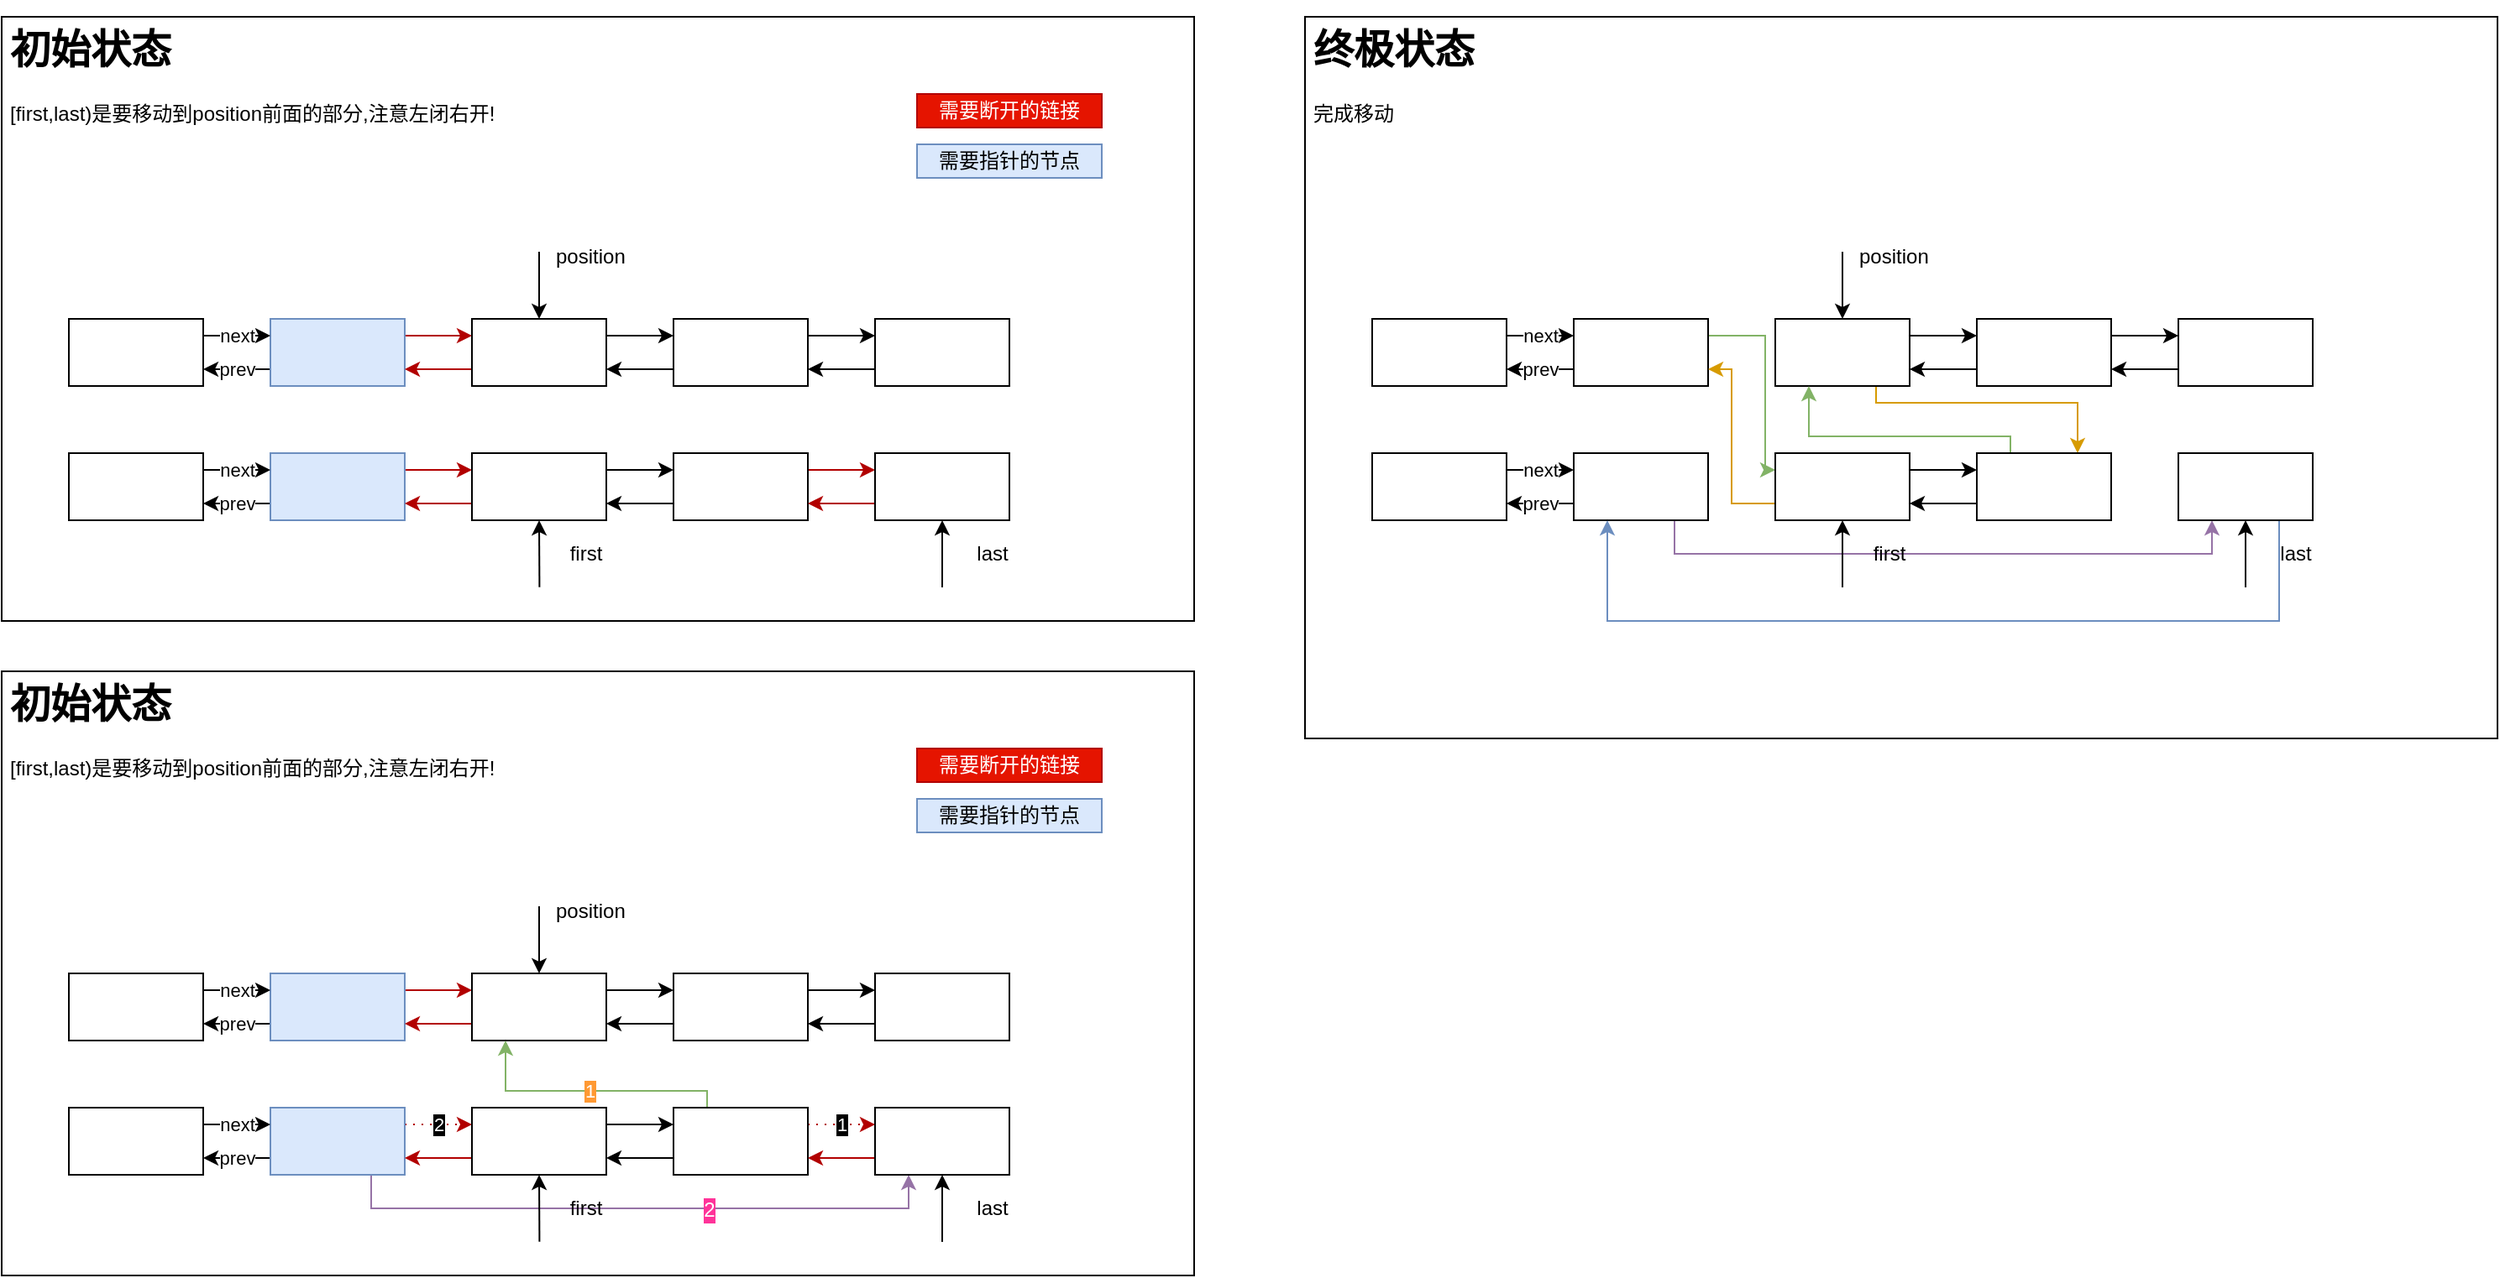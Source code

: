 <mxfile version="11.2.1" type="device" pages="1"><diagram id="ZAPY8wez3pbSLzItiDN7" name="第 1 页"><mxGraphModel dx="1422" dy="1926" grid="1" gridSize="10" guides="1" tooltips="1" connect="1" arrows="1" fold="1" page="1" pageScale="1" pageWidth="827" pageHeight="1169" math="0" shadow="0"><root><mxCell id="0"/><mxCell id="1" parent="0"/><mxCell id="bEN0YptP2s3FpP0wDkGS-59" value="" style="rounded=0;whiteSpace=wrap;html=1;" vertex="1" parent="1"><mxGeometry x="40" y="-180" width="710" height="360" as="geometry"/></mxCell><mxCell id="bEN0YptP2s3FpP0wDkGS-15" style="edgeStyle=orthogonalEdgeStyle;rounded=0;orthogonalLoop=1;jettySize=auto;html=1;exitX=1;exitY=0.25;exitDx=0;exitDy=0;entryX=0;entryY=0.25;entryDx=0;entryDy=0;fillColor=#e51400;strokeColor=#B20000;" edge="1" parent="1" source="bEN0YptP2s3FpP0wDkGS-1" target="bEN0YptP2s3FpP0wDkGS-3"><mxGeometry relative="1" as="geometry"/></mxCell><mxCell id="bEN0YptP2s3FpP0wDkGS-21" value="prev" style="edgeStyle=orthogonalEdgeStyle;rounded=0;orthogonalLoop=1;jettySize=auto;html=1;exitX=0;exitY=0.75;exitDx=0;exitDy=0;entryX=1;entryY=0.75;entryDx=0;entryDy=0;" edge="1" parent="1" source="bEN0YptP2s3FpP0wDkGS-1" target="bEN0YptP2s3FpP0wDkGS-6"><mxGeometry relative="1" as="geometry"/></mxCell><mxCell id="bEN0YptP2s3FpP0wDkGS-1" value="" style="rounded=0;whiteSpace=wrap;html=1;fillColor=#dae8fc;strokeColor=#6c8ebf;" vertex="1" parent="1"><mxGeometry x="200" width="80" height="40" as="geometry"/></mxCell><mxCell id="bEN0YptP2s3FpP0wDkGS-16" style="edgeStyle=orthogonalEdgeStyle;rounded=0;orthogonalLoop=1;jettySize=auto;html=1;exitX=1;exitY=0.25;exitDx=0;exitDy=0;entryX=0;entryY=0.25;entryDx=0;entryDy=0;" edge="1" parent="1" source="bEN0YptP2s3FpP0wDkGS-3" target="bEN0YptP2s3FpP0wDkGS-4"><mxGeometry relative="1" as="geometry"/></mxCell><mxCell id="bEN0YptP2s3FpP0wDkGS-22" style="edgeStyle=orthogonalEdgeStyle;rounded=0;orthogonalLoop=1;jettySize=auto;html=1;exitX=0;exitY=0.75;exitDx=0;exitDy=0;entryX=1;entryY=0.75;entryDx=0;entryDy=0;fillColor=#e51400;strokeColor=#B20000;" edge="1" parent="1" source="bEN0YptP2s3FpP0wDkGS-3" target="bEN0YptP2s3FpP0wDkGS-1"><mxGeometry relative="1" as="geometry"/></mxCell><mxCell id="bEN0YptP2s3FpP0wDkGS-3" value="" style="rounded=0;whiteSpace=wrap;html=1;" vertex="1" parent="1"><mxGeometry x="320" width="80" height="40" as="geometry"/></mxCell><mxCell id="bEN0YptP2s3FpP0wDkGS-17" style="edgeStyle=orthogonalEdgeStyle;rounded=0;orthogonalLoop=1;jettySize=auto;html=1;exitX=1;exitY=0.25;exitDx=0;exitDy=0;entryX=0;entryY=0.25;entryDx=0;entryDy=0;" edge="1" parent="1" source="bEN0YptP2s3FpP0wDkGS-4" target="bEN0YptP2s3FpP0wDkGS-5"><mxGeometry relative="1" as="geometry"/></mxCell><mxCell id="bEN0YptP2s3FpP0wDkGS-23" style="edgeStyle=orthogonalEdgeStyle;rounded=0;orthogonalLoop=1;jettySize=auto;html=1;exitX=0;exitY=0.75;exitDx=0;exitDy=0;entryX=1;entryY=0.75;entryDx=0;entryDy=0;" edge="1" parent="1" source="bEN0YptP2s3FpP0wDkGS-4" target="bEN0YptP2s3FpP0wDkGS-3"><mxGeometry relative="1" as="geometry"/></mxCell><mxCell id="bEN0YptP2s3FpP0wDkGS-4" value="" style="rounded=0;whiteSpace=wrap;html=1;" vertex="1" parent="1"><mxGeometry x="440" width="80" height="40" as="geometry"/></mxCell><mxCell id="bEN0YptP2s3FpP0wDkGS-24" style="edgeStyle=orthogonalEdgeStyle;rounded=0;orthogonalLoop=1;jettySize=auto;html=1;exitX=0;exitY=0.75;exitDx=0;exitDy=0;entryX=1;entryY=0.75;entryDx=0;entryDy=0;" edge="1" parent="1" source="bEN0YptP2s3FpP0wDkGS-5" target="bEN0YptP2s3FpP0wDkGS-4"><mxGeometry relative="1" as="geometry"/></mxCell><mxCell id="bEN0YptP2s3FpP0wDkGS-5" value="" style="rounded=0;whiteSpace=wrap;html=1;" vertex="1" parent="1"><mxGeometry x="560" width="80" height="40" as="geometry"/></mxCell><mxCell id="bEN0YptP2s3FpP0wDkGS-20" value="next" style="edgeStyle=orthogonalEdgeStyle;rounded=0;orthogonalLoop=1;jettySize=auto;html=1;exitX=1;exitY=0.25;exitDx=0;exitDy=0;entryX=0;entryY=0.25;entryDx=0;entryDy=0;" edge="1" parent="1" source="bEN0YptP2s3FpP0wDkGS-6" target="bEN0YptP2s3FpP0wDkGS-1"><mxGeometry relative="1" as="geometry"/></mxCell><mxCell id="bEN0YptP2s3FpP0wDkGS-6" value="" style="rounded=0;whiteSpace=wrap;html=1;" vertex="1" parent="1"><mxGeometry x="80" width="80" height="40" as="geometry"/></mxCell><mxCell id="bEN0YptP2s3FpP0wDkGS-43" style="edgeStyle=orthogonalEdgeStyle;rounded=0;orthogonalLoop=1;jettySize=auto;html=1;exitX=1;exitY=0.25;exitDx=0;exitDy=0;entryX=0;entryY=0.25;entryDx=0;entryDy=0;fillColor=#e51400;strokeColor=#B20000;" edge="1" parent="1" source="bEN0YptP2s3FpP0wDkGS-45" target="bEN0YptP2s3FpP0wDkGS-48"><mxGeometry relative="1" as="geometry"/></mxCell><mxCell id="bEN0YptP2s3FpP0wDkGS-44" value="prev" style="edgeStyle=orthogonalEdgeStyle;rounded=0;orthogonalLoop=1;jettySize=auto;html=1;exitX=0;exitY=0.75;exitDx=0;exitDy=0;entryX=1;entryY=0.75;entryDx=0;entryDy=0;" edge="1" parent="1" source="bEN0YptP2s3FpP0wDkGS-45" target="bEN0YptP2s3FpP0wDkGS-55"><mxGeometry relative="1" as="geometry"/></mxCell><mxCell id="bEN0YptP2s3FpP0wDkGS-45" value="" style="rounded=0;whiteSpace=wrap;html=1;fillColor=#dae8fc;strokeColor=#6c8ebf;" vertex="1" parent="1"><mxGeometry x="200" y="80" width="80" height="40" as="geometry"/></mxCell><mxCell id="bEN0YptP2s3FpP0wDkGS-46" style="edgeStyle=orthogonalEdgeStyle;rounded=0;orthogonalLoop=1;jettySize=auto;html=1;exitX=1;exitY=0.25;exitDx=0;exitDy=0;entryX=0;entryY=0.25;entryDx=0;entryDy=0;" edge="1" parent="1" source="bEN0YptP2s3FpP0wDkGS-48" target="bEN0YptP2s3FpP0wDkGS-51"><mxGeometry relative="1" as="geometry"/></mxCell><mxCell id="bEN0YptP2s3FpP0wDkGS-47" style="edgeStyle=orthogonalEdgeStyle;rounded=0;orthogonalLoop=1;jettySize=auto;html=1;exitX=0;exitY=0.75;exitDx=0;exitDy=0;entryX=1;entryY=0.75;entryDx=0;entryDy=0;fillColor=#e51400;strokeColor=#B20000;" edge="1" parent="1" source="bEN0YptP2s3FpP0wDkGS-48" target="bEN0YptP2s3FpP0wDkGS-45"><mxGeometry relative="1" as="geometry"/></mxCell><mxCell id="bEN0YptP2s3FpP0wDkGS-48" value="" style="rounded=0;whiteSpace=wrap;html=1;" vertex="1" parent="1"><mxGeometry x="320" y="80" width="80" height="40" as="geometry"/></mxCell><mxCell id="bEN0YptP2s3FpP0wDkGS-49" style="edgeStyle=orthogonalEdgeStyle;rounded=0;orthogonalLoop=1;jettySize=auto;html=1;exitX=1;exitY=0.25;exitDx=0;exitDy=0;entryX=0;entryY=0.25;entryDx=0;entryDy=0;fillColor=#e51400;strokeColor=#B20000;" edge="1" parent="1" source="bEN0YptP2s3FpP0wDkGS-51" target="bEN0YptP2s3FpP0wDkGS-53"><mxGeometry relative="1" as="geometry"/></mxCell><mxCell id="bEN0YptP2s3FpP0wDkGS-50" style="edgeStyle=orthogonalEdgeStyle;rounded=0;orthogonalLoop=1;jettySize=auto;html=1;exitX=0;exitY=0.75;exitDx=0;exitDy=0;entryX=1;entryY=0.75;entryDx=0;entryDy=0;" edge="1" parent="1" source="bEN0YptP2s3FpP0wDkGS-51" target="bEN0YptP2s3FpP0wDkGS-48"><mxGeometry relative="1" as="geometry"/></mxCell><mxCell id="bEN0YptP2s3FpP0wDkGS-51" value="" style="rounded=0;whiteSpace=wrap;html=1;" vertex="1" parent="1"><mxGeometry x="440" y="80" width="80" height="40" as="geometry"/></mxCell><mxCell id="bEN0YptP2s3FpP0wDkGS-52" style="edgeStyle=orthogonalEdgeStyle;rounded=0;orthogonalLoop=1;jettySize=auto;html=1;exitX=0;exitY=0.75;exitDx=0;exitDy=0;entryX=1;entryY=0.75;entryDx=0;entryDy=0;fillColor=#e51400;strokeColor=#B20000;" edge="1" parent="1" source="bEN0YptP2s3FpP0wDkGS-53" target="bEN0YptP2s3FpP0wDkGS-51"><mxGeometry relative="1" as="geometry"/></mxCell><mxCell id="bEN0YptP2s3FpP0wDkGS-53" value="" style="rounded=0;whiteSpace=wrap;html=1;" vertex="1" parent="1"><mxGeometry x="560" y="80" width="80" height="40" as="geometry"/></mxCell><mxCell id="bEN0YptP2s3FpP0wDkGS-54" value="next" style="edgeStyle=orthogonalEdgeStyle;rounded=0;orthogonalLoop=1;jettySize=auto;html=1;exitX=1;exitY=0.25;exitDx=0;exitDy=0;entryX=0;entryY=0.25;entryDx=0;entryDy=0;" edge="1" parent="1" source="bEN0YptP2s3FpP0wDkGS-55" target="bEN0YptP2s3FpP0wDkGS-45"><mxGeometry relative="1" as="geometry"/></mxCell><mxCell id="bEN0YptP2s3FpP0wDkGS-55" value="" style="rounded=0;whiteSpace=wrap;html=1;" vertex="1" parent="1"><mxGeometry x="80" y="80" width="80" height="40" as="geometry"/></mxCell><mxCell id="bEN0YptP2s3FpP0wDkGS-56" value="" style="endArrow=classic;html=1;entryX=0.5;entryY=0;entryDx=0;entryDy=0;" edge="1" parent="1" target="bEN0YptP2s3FpP0wDkGS-3"><mxGeometry width="50" height="50" relative="1" as="geometry"><mxPoint x="360" y="-40" as="sourcePoint"/><mxPoint x="360" y="-10" as="targetPoint"/></mxGeometry></mxCell><mxCell id="bEN0YptP2s3FpP0wDkGS-57" value="&lt;div&gt;position&lt;/div&gt;&lt;div&gt;&lt;br&gt;&lt;/div&gt;" style="text;html=1;resizable=0;points=[];autosize=1;align=left;verticalAlign=top;spacingTop=-4;" vertex="1" parent="1"><mxGeometry x="368" y="-47" width="60" height="30" as="geometry"/></mxCell><mxCell id="bEN0YptP2s3FpP0wDkGS-60" value="&lt;h1&gt;初始状态&lt;br&gt;&lt;/h1&gt;&lt;p align=&quot;left&quot;&gt;[first,last)是要移动到position前面的部分,注意左闭右开!&lt;br&gt;&lt;/p&gt;" style="text;html=1;strokeColor=none;fillColor=none;spacing=5;spacingTop=-20;whiteSpace=wrap;overflow=hidden;rounded=0;align=left;" vertex="1" parent="1"><mxGeometry x="40" y="-180" width="600" height="100" as="geometry"/></mxCell><mxCell id="bEN0YptP2s3FpP0wDkGS-64" value="" style="endArrow=classic;html=1;exitX=0.451;exitY=0.944;exitDx=0;exitDy=0;exitPerimeter=0;" edge="1" parent="1" source="bEN0YptP2s3FpP0wDkGS-59"><mxGeometry width="50" height="50" relative="1" as="geometry"><mxPoint x="310" y="170" as="sourcePoint"/><mxPoint x="360" y="120" as="targetPoint"/></mxGeometry></mxCell><mxCell id="bEN0YptP2s3FpP0wDkGS-65" value="first" style="text;html=1;strokeColor=none;fillColor=none;align=center;verticalAlign=middle;whiteSpace=wrap;rounded=0;" vertex="1" parent="1"><mxGeometry x="368" y="130" width="40" height="20" as="geometry"/></mxCell><mxCell id="bEN0YptP2s3FpP0wDkGS-67" value="" style="endArrow=classic;html=1;" edge="1" parent="1"><mxGeometry width="50" height="50" relative="1" as="geometry"><mxPoint x="600" y="160" as="sourcePoint"/><mxPoint x="600" y="120" as="targetPoint"/></mxGeometry></mxCell><mxCell id="bEN0YptP2s3FpP0wDkGS-68" value="last" style="text;html=1;strokeColor=none;fillColor=none;align=center;verticalAlign=middle;whiteSpace=wrap;rounded=0;" vertex="1" parent="1"><mxGeometry x="610" y="130" width="40" height="20" as="geometry"/></mxCell><mxCell id="bEN0YptP2s3FpP0wDkGS-69" value="" style="rounded=0;whiteSpace=wrap;html=1;" vertex="1" parent="1"><mxGeometry x="816" y="-180" width="710" height="430" as="geometry"/></mxCell><mxCell id="bEN0YptP2s3FpP0wDkGS-71" value="prev" style="edgeStyle=orthogonalEdgeStyle;rounded=0;orthogonalLoop=1;jettySize=auto;html=1;exitX=0;exitY=0.75;exitDx=0;exitDy=0;entryX=1;entryY=0.75;entryDx=0;entryDy=0;" edge="1" parent="1" source="bEN0YptP2s3FpP0wDkGS-72" target="bEN0YptP2s3FpP0wDkGS-82"><mxGeometry relative="1" as="geometry"/></mxCell><mxCell id="bEN0YptP2s3FpP0wDkGS-104" style="edgeStyle=orthogonalEdgeStyle;rounded=0;orthogonalLoop=1;jettySize=auto;html=1;exitX=1;exitY=0.25;exitDx=0;exitDy=0;entryX=0;entryY=0.25;entryDx=0;entryDy=0;fillColor=#d5e8d4;strokeColor=#82b366;" edge="1" parent="1" source="bEN0YptP2s3FpP0wDkGS-72" target="bEN0YptP2s3FpP0wDkGS-88"><mxGeometry relative="1" as="geometry"><Array as="points"><mxPoint x="1090" y="10"/><mxPoint x="1090" y="90"/></Array></mxGeometry></mxCell><mxCell id="bEN0YptP2s3FpP0wDkGS-72" value="" style="rounded=0;whiteSpace=wrap;html=1;" vertex="1" parent="1"><mxGeometry x="976" width="80" height="40" as="geometry"/></mxCell><mxCell id="bEN0YptP2s3FpP0wDkGS-73" style="edgeStyle=orthogonalEdgeStyle;rounded=0;orthogonalLoop=1;jettySize=auto;html=1;exitX=1;exitY=0.25;exitDx=0;exitDy=0;entryX=0;entryY=0.25;entryDx=0;entryDy=0;" edge="1" parent="1" source="bEN0YptP2s3FpP0wDkGS-75" target="bEN0YptP2s3FpP0wDkGS-78"><mxGeometry relative="1" as="geometry"/></mxCell><mxCell id="bEN0YptP2s3FpP0wDkGS-109" style="edgeStyle=orthogonalEdgeStyle;rounded=0;orthogonalLoop=1;jettySize=auto;html=1;exitX=0.75;exitY=1;exitDx=0;exitDy=0;entryX=0.75;entryY=0;entryDx=0;entryDy=0;fillColor=#ffe6cc;strokeColor=#d79b00;" edge="1" parent="1" source="bEN0YptP2s3FpP0wDkGS-75" target="bEN0YptP2s3FpP0wDkGS-91"><mxGeometry relative="1" as="geometry"><Array as="points"><mxPoint x="1156" y="50"/><mxPoint x="1276" y="50"/></Array></mxGeometry></mxCell><mxCell id="bEN0YptP2s3FpP0wDkGS-75" value="" style="rounded=0;whiteSpace=wrap;html=1;" vertex="1" parent="1"><mxGeometry x="1096" width="80" height="40" as="geometry"/></mxCell><mxCell id="bEN0YptP2s3FpP0wDkGS-76" style="edgeStyle=orthogonalEdgeStyle;rounded=0;orthogonalLoop=1;jettySize=auto;html=1;exitX=1;exitY=0.25;exitDx=0;exitDy=0;entryX=0;entryY=0.25;entryDx=0;entryDy=0;" edge="1" parent="1" source="bEN0YptP2s3FpP0wDkGS-78" target="bEN0YptP2s3FpP0wDkGS-80"><mxGeometry relative="1" as="geometry"/></mxCell><mxCell id="bEN0YptP2s3FpP0wDkGS-77" style="edgeStyle=orthogonalEdgeStyle;rounded=0;orthogonalLoop=1;jettySize=auto;html=1;exitX=0;exitY=0.75;exitDx=0;exitDy=0;entryX=1;entryY=0.75;entryDx=0;entryDy=0;" edge="1" parent="1" source="bEN0YptP2s3FpP0wDkGS-78" target="bEN0YptP2s3FpP0wDkGS-75"><mxGeometry relative="1" as="geometry"/></mxCell><mxCell id="bEN0YptP2s3FpP0wDkGS-78" value="" style="rounded=0;whiteSpace=wrap;html=1;" vertex="1" parent="1"><mxGeometry x="1216" width="80" height="40" as="geometry"/></mxCell><mxCell id="bEN0YptP2s3FpP0wDkGS-79" style="edgeStyle=orthogonalEdgeStyle;rounded=0;orthogonalLoop=1;jettySize=auto;html=1;exitX=0;exitY=0.75;exitDx=0;exitDy=0;entryX=1;entryY=0.75;entryDx=0;entryDy=0;" edge="1" parent="1" source="bEN0YptP2s3FpP0wDkGS-80" target="bEN0YptP2s3FpP0wDkGS-78"><mxGeometry relative="1" as="geometry"/></mxCell><mxCell id="bEN0YptP2s3FpP0wDkGS-80" value="" style="rounded=0;whiteSpace=wrap;html=1;" vertex="1" parent="1"><mxGeometry x="1336" width="80" height="40" as="geometry"/></mxCell><mxCell id="bEN0YptP2s3FpP0wDkGS-81" value="next" style="edgeStyle=orthogonalEdgeStyle;rounded=0;orthogonalLoop=1;jettySize=auto;html=1;exitX=1;exitY=0.25;exitDx=0;exitDy=0;entryX=0;entryY=0.25;entryDx=0;entryDy=0;" edge="1" parent="1" source="bEN0YptP2s3FpP0wDkGS-82" target="bEN0YptP2s3FpP0wDkGS-72"><mxGeometry relative="1" as="geometry"/></mxCell><mxCell id="bEN0YptP2s3FpP0wDkGS-82" value="" style="rounded=0;whiteSpace=wrap;html=1;" vertex="1" parent="1"><mxGeometry x="856" width="80" height="40" as="geometry"/></mxCell><mxCell id="bEN0YptP2s3FpP0wDkGS-84" value="prev" style="edgeStyle=orthogonalEdgeStyle;rounded=0;orthogonalLoop=1;jettySize=auto;html=1;exitX=0;exitY=0.75;exitDx=0;exitDy=0;entryX=1;entryY=0.75;entryDx=0;entryDy=0;" edge="1" parent="1" source="bEN0YptP2s3FpP0wDkGS-85" target="bEN0YptP2s3FpP0wDkGS-95"><mxGeometry relative="1" as="geometry"/></mxCell><mxCell id="bEN0YptP2s3FpP0wDkGS-110" style="edgeStyle=orthogonalEdgeStyle;rounded=0;orthogonalLoop=1;jettySize=auto;html=1;exitX=0.75;exitY=1;exitDx=0;exitDy=0;entryX=0.25;entryY=1;entryDx=0;entryDy=0;labelBackgroundColor=#FF9933;fontColor=#FF9933;fillColor=#e1d5e7;strokeColor=#9673a6;" edge="1" parent="1" source="bEN0YptP2s3FpP0wDkGS-85" target="bEN0YptP2s3FpP0wDkGS-93"><mxGeometry relative="1" as="geometry"/></mxCell><mxCell id="bEN0YptP2s3FpP0wDkGS-85" value="" style="rounded=0;whiteSpace=wrap;html=1;" vertex="1" parent="1"><mxGeometry x="976" y="80" width="80" height="40" as="geometry"/></mxCell><mxCell id="bEN0YptP2s3FpP0wDkGS-86" style="edgeStyle=orthogonalEdgeStyle;rounded=0;orthogonalLoop=1;jettySize=auto;html=1;exitX=1;exitY=0.25;exitDx=0;exitDy=0;entryX=0;entryY=0.25;entryDx=0;entryDy=0;" edge="1" parent="1" source="bEN0YptP2s3FpP0wDkGS-88" target="bEN0YptP2s3FpP0wDkGS-91"><mxGeometry relative="1" as="geometry"/></mxCell><mxCell id="bEN0YptP2s3FpP0wDkGS-105" style="edgeStyle=orthogonalEdgeStyle;rounded=0;orthogonalLoop=1;jettySize=auto;html=1;exitX=0;exitY=0.75;exitDx=0;exitDy=0;entryX=1;entryY=0.75;entryDx=0;entryDy=0;fillColor=#ffe6cc;strokeColor=#d79b00;" edge="1" parent="1" source="bEN0YptP2s3FpP0wDkGS-88" target="bEN0YptP2s3FpP0wDkGS-72"><mxGeometry relative="1" as="geometry"><Array as="points"><mxPoint x="1070" y="110"/><mxPoint x="1070" y="30"/></Array></mxGeometry></mxCell><mxCell id="bEN0YptP2s3FpP0wDkGS-88" value="" style="rounded=0;whiteSpace=wrap;html=1;" vertex="1" parent="1"><mxGeometry x="1096" y="80" width="80" height="40" as="geometry"/></mxCell><mxCell id="bEN0YptP2s3FpP0wDkGS-90" style="edgeStyle=orthogonalEdgeStyle;rounded=0;orthogonalLoop=1;jettySize=auto;html=1;exitX=0;exitY=0.75;exitDx=0;exitDy=0;entryX=1;entryY=0.75;entryDx=0;entryDy=0;" edge="1" parent="1" source="bEN0YptP2s3FpP0wDkGS-91" target="bEN0YptP2s3FpP0wDkGS-88"><mxGeometry relative="1" as="geometry"/></mxCell><mxCell id="bEN0YptP2s3FpP0wDkGS-108" style="edgeStyle=orthogonalEdgeStyle;rounded=0;orthogonalLoop=1;jettySize=auto;html=1;exitX=0.25;exitY=0;exitDx=0;exitDy=0;entryX=0.25;entryY=1;entryDx=0;entryDy=0;fillColor=#d5e8d4;strokeColor=#82b366;" edge="1" parent="1" source="bEN0YptP2s3FpP0wDkGS-91" target="bEN0YptP2s3FpP0wDkGS-75"><mxGeometry relative="1" as="geometry"><Array as="points"><mxPoint x="1236" y="70"/><mxPoint x="1116" y="70"/></Array></mxGeometry></mxCell><mxCell id="bEN0YptP2s3FpP0wDkGS-91" value="" style="rounded=0;whiteSpace=wrap;html=1;" vertex="1" parent="1"><mxGeometry x="1216" y="80" width="80" height="40" as="geometry"/></mxCell><mxCell id="bEN0YptP2s3FpP0wDkGS-111" style="edgeStyle=orthogonalEdgeStyle;rounded=0;orthogonalLoop=1;jettySize=auto;html=1;exitX=0.75;exitY=1;exitDx=0;exitDy=0;entryX=0.25;entryY=1;entryDx=0;entryDy=0;labelBackgroundColor=#FF9933;fontColor=#FF9933;fillColor=#dae8fc;strokeColor=#6c8ebf;" edge="1" parent="1" source="bEN0YptP2s3FpP0wDkGS-93" target="bEN0YptP2s3FpP0wDkGS-85"><mxGeometry relative="1" as="geometry"><Array as="points"><mxPoint x="1396" y="180"/><mxPoint x="996" y="180"/></Array></mxGeometry></mxCell><mxCell id="bEN0YptP2s3FpP0wDkGS-93" value="" style="rounded=0;whiteSpace=wrap;html=1;" vertex="1" parent="1"><mxGeometry x="1336" y="80" width="80" height="40" as="geometry"/></mxCell><mxCell id="bEN0YptP2s3FpP0wDkGS-94" value="next" style="edgeStyle=orthogonalEdgeStyle;rounded=0;orthogonalLoop=1;jettySize=auto;html=1;exitX=1;exitY=0.25;exitDx=0;exitDy=0;entryX=0;entryY=0.25;entryDx=0;entryDy=0;" edge="1" parent="1" source="bEN0YptP2s3FpP0wDkGS-95" target="bEN0YptP2s3FpP0wDkGS-85"><mxGeometry relative="1" as="geometry"/></mxCell><mxCell id="bEN0YptP2s3FpP0wDkGS-95" value="" style="rounded=0;whiteSpace=wrap;html=1;" vertex="1" parent="1"><mxGeometry x="856" y="80" width="80" height="40" as="geometry"/></mxCell><mxCell id="bEN0YptP2s3FpP0wDkGS-96" value="" style="endArrow=classic;html=1;entryX=0.5;entryY=0;entryDx=0;entryDy=0;" edge="1" parent="1" target="bEN0YptP2s3FpP0wDkGS-75"><mxGeometry width="50" height="50" relative="1" as="geometry"><mxPoint x="1136" y="-40" as="sourcePoint"/><mxPoint x="1136" y="-10" as="targetPoint"/></mxGeometry></mxCell><mxCell id="bEN0YptP2s3FpP0wDkGS-97" value="&lt;div&gt;position&lt;/div&gt;&lt;div&gt;&lt;br&gt;&lt;/div&gt;" style="text;html=1;resizable=0;points=[];autosize=1;align=left;verticalAlign=top;spacingTop=-4;" vertex="1" parent="1"><mxGeometry x="1144" y="-47" width="60" height="30" as="geometry"/></mxCell><mxCell id="bEN0YptP2s3FpP0wDkGS-98" value="&lt;h1&gt;终极状态&lt;br&gt;&lt;/h1&gt;&lt;p align=&quot;left&quot;&gt;完成移动&lt;br&gt;&lt;/p&gt;" style="text;html=1;strokeColor=none;fillColor=none;spacing=5;spacingTop=-20;whiteSpace=wrap;overflow=hidden;rounded=0;align=left;" vertex="1" parent="1"><mxGeometry x="816" y="-180" width="600" height="100" as="geometry"/></mxCell><mxCell id="bEN0YptP2s3FpP0wDkGS-99" value="" style="endArrow=classic;html=1;" edge="1" parent="1"><mxGeometry width="50" height="50" relative="1" as="geometry"><mxPoint x="1136" y="160" as="sourcePoint"/><mxPoint x="1136" y="120" as="targetPoint"/></mxGeometry></mxCell><mxCell id="bEN0YptP2s3FpP0wDkGS-100" value="first" style="text;html=1;strokeColor=none;fillColor=none;align=center;verticalAlign=middle;whiteSpace=wrap;rounded=0;" vertex="1" parent="1"><mxGeometry x="1144" y="130" width="40" height="20" as="geometry"/></mxCell><mxCell id="bEN0YptP2s3FpP0wDkGS-101" value="" style="endArrow=classic;html=1;" edge="1" parent="1"><mxGeometry width="50" height="50" relative="1" as="geometry"><mxPoint x="1376" y="160" as="sourcePoint"/><mxPoint x="1376" y="120" as="targetPoint"/></mxGeometry></mxCell><mxCell id="bEN0YptP2s3FpP0wDkGS-102" value="last" style="text;html=1;strokeColor=none;fillColor=none;align=center;verticalAlign=middle;whiteSpace=wrap;rounded=0;" vertex="1" parent="1"><mxGeometry x="1386" y="130" width="40" height="20" as="geometry"/></mxCell><mxCell id="bEN0YptP2s3FpP0wDkGS-112" value="需要断开的链接" style="text;html=1;strokeColor=#B20000;fillColor=#e51400;align=center;verticalAlign=middle;whiteSpace=wrap;rounded=0;fontColor=#FFFFFF;" vertex="1" parent="1"><mxGeometry x="585" y="-134" width="110" height="20" as="geometry"/></mxCell><mxCell id="bEN0YptP2s3FpP0wDkGS-113" value="Text" style="text;html=1;strokeColor=none;fillColor=none;align=center;verticalAlign=middle;whiteSpace=wrap;rounded=0;fontColor=#FFFFFF;" vertex="1" parent="1"><mxGeometry x="40" y="270" width="40" height="20" as="geometry"/></mxCell><mxCell id="bEN0YptP2s3FpP0wDkGS-114" value="需要指针的节点" style="text;html=1;strokeColor=#6c8ebf;fillColor=#dae8fc;align=center;verticalAlign=middle;whiteSpace=wrap;rounded=0;" vertex="1" parent="1"><mxGeometry x="585" y="-104" width="110" height="20" as="geometry"/></mxCell><mxCell id="bEN0YptP2s3FpP0wDkGS-115" value="" style="rounded=0;whiteSpace=wrap;html=1;" vertex="1" parent="1"><mxGeometry x="40" y="210" width="710" height="360" as="geometry"/></mxCell><mxCell id="bEN0YptP2s3FpP0wDkGS-116" style="edgeStyle=orthogonalEdgeStyle;rounded=0;orthogonalLoop=1;jettySize=auto;html=1;exitX=1;exitY=0.25;exitDx=0;exitDy=0;entryX=0;entryY=0.25;entryDx=0;entryDy=0;fillColor=#e51400;strokeColor=#B20000;" edge="1" parent="1" source="bEN0YptP2s3FpP0wDkGS-118" target="bEN0YptP2s3FpP0wDkGS-121"><mxGeometry relative="1" as="geometry"/></mxCell><mxCell id="bEN0YptP2s3FpP0wDkGS-117" value="prev" style="edgeStyle=orthogonalEdgeStyle;rounded=0;orthogonalLoop=1;jettySize=auto;html=1;exitX=0;exitY=0.75;exitDx=0;exitDy=0;entryX=1;entryY=0.75;entryDx=0;entryDy=0;" edge="1" parent="1" source="bEN0YptP2s3FpP0wDkGS-118" target="bEN0YptP2s3FpP0wDkGS-128"><mxGeometry relative="1" as="geometry"/></mxCell><mxCell id="bEN0YptP2s3FpP0wDkGS-118" value="" style="rounded=0;whiteSpace=wrap;html=1;fillColor=#dae8fc;strokeColor=#6c8ebf;" vertex="1" parent="1"><mxGeometry x="200" y="390" width="80" height="40" as="geometry"/></mxCell><mxCell id="bEN0YptP2s3FpP0wDkGS-119" style="edgeStyle=orthogonalEdgeStyle;rounded=0;orthogonalLoop=1;jettySize=auto;html=1;exitX=1;exitY=0.25;exitDx=0;exitDy=0;entryX=0;entryY=0.25;entryDx=0;entryDy=0;" edge="1" parent="1" source="bEN0YptP2s3FpP0wDkGS-121" target="bEN0YptP2s3FpP0wDkGS-124"><mxGeometry relative="1" as="geometry"/></mxCell><mxCell id="bEN0YptP2s3FpP0wDkGS-120" style="edgeStyle=orthogonalEdgeStyle;rounded=0;orthogonalLoop=1;jettySize=auto;html=1;exitX=0;exitY=0.75;exitDx=0;exitDy=0;entryX=1;entryY=0.75;entryDx=0;entryDy=0;fillColor=#e51400;strokeColor=#B20000;" edge="1" parent="1" source="bEN0YptP2s3FpP0wDkGS-121" target="bEN0YptP2s3FpP0wDkGS-118"><mxGeometry relative="1" as="geometry"/></mxCell><mxCell id="bEN0YptP2s3FpP0wDkGS-121" value="" style="rounded=0;whiteSpace=wrap;html=1;" vertex="1" parent="1"><mxGeometry x="320" y="390" width="80" height="40" as="geometry"/></mxCell><mxCell id="bEN0YptP2s3FpP0wDkGS-122" style="edgeStyle=orthogonalEdgeStyle;rounded=0;orthogonalLoop=1;jettySize=auto;html=1;exitX=1;exitY=0.25;exitDx=0;exitDy=0;entryX=0;entryY=0.25;entryDx=0;entryDy=0;" edge="1" parent="1" source="bEN0YptP2s3FpP0wDkGS-124" target="bEN0YptP2s3FpP0wDkGS-126"><mxGeometry relative="1" as="geometry"/></mxCell><mxCell id="bEN0YptP2s3FpP0wDkGS-123" style="edgeStyle=orthogonalEdgeStyle;rounded=0;orthogonalLoop=1;jettySize=auto;html=1;exitX=0;exitY=0.75;exitDx=0;exitDy=0;entryX=1;entryY=0.75;entryDx=0;entryDy=0;" edge="1" parent="1" source="bEN0YptP2s3FpP0wDkGS-124" target="bEN0YptP2s3FpP0wDkGS-121"><mxGeometry relative="1" as="geometry"/></mxCell><mxCell id="bEN0YptP2s3FpP0wDkGS-124" value="" style="rounded=0;whiteSpace=wrap;html=1;" vertex="1" parent="1"><mxGeometry x="440" y="390" width="80" height="40" as="geometry"/></mxCell><mxCell id="bEN0YptP2s3FpP0wDkGS-125" style="edgeStyle=orthogonalEdgeStyle;rounded=0;orthogonalLoop=1;jettySize=auto;html=1;exitX=0;exitY=0.75;exitDx=0;exitDy=0;entryX=1;entryY=0.75;entryDx=0;entryDy=0;" edge="1" parent="1" source="bEN0YptP2s3FpP0wDkGS-126" target="bEN0YptP2s3FpP0wDkGS-124"><mxGeometry relative="1" as="geometry"/></mxCell><mxCell id="bEN0YptP2s3FpP0wDkGS-126" value="" style="rounded=0;whiteSpace=wrap;html=1;" vertex="1" parent="1"><mxGeometry x="560" y="390" width="80" height="40" as="geometry"/></mxCell><mxCell id="bEN0YptP2s3FpP0wDkGS-127" value="next" style="edgeStyle=orthogonalEdgeStyle;rounded=0;orthogonalLoop=1;jettySize=auto;html=1;exitX=1;exitY=0.25;exitDx=0;exitDy=0;entryX=0;entryY=0.25;entryDx=0;entryDy=0;" edge="1" parent="1" source="bEN0YptP2s3FpP0wDkGS-128" target="bEN0YptP2s3FpP0wDkGS-118"><mxGeometry relative="1" as="geometry"/></mxCell><mxCell id="bEN0YptP2s3FpP0wDkGS-128" value="" style="rounded=0;whiteSpace=wrap;html=1;" vertex="1" parent="1"><mxGeometry x="80" y="390" width="80" height="40" as="geometry"/></mxCell><mxCell id="bEN0YptP2s3FpP0wDkGS-129" value="2" style="edgeStyle=orthogonalEdgeStyle;rounded=0;orthogonalLoop=1;jettySize=auto;html=1;exitX=1;exitY=0.25;exitDx=0;exitDy=0;entryX=0;entryY=0.25;entryDx=0;entryDy=0;fillColor=#e51400;strokeColor=#B20000;dashed=1;dashPattern=1 4;fontColor=#FFFFFF;labelBackgroundColor=#000000;" edge="1" parent="1" source="bEN0YptP2s3FpP0wDkGS-131" target="bEN0YptP2s3FpP0wDkGS-134"><mxGeometry relative="1" as="geometry"/></mxCell><mxCell id="bEN0YptP2s3FpP0wDkGS-130" value="prev" style="edgeStyle=orthogonalEdgeStyle;rounded=0;orthogonalLoop=1;jettySize=auto;html=1;exitX=0;exitY=0.75;exitDx=0;exitDy=0;entryX=1;entryY=0.75;entryDx=0;entryDy=0;" edge="1" parent="1" source="bEN0YptP2s3FpP0wDkGS-131" target="bEN0YptP2s3FpP0wDkGS-141"><mxGeometry relative="1" as="geometry"/></mxCell><mxCell id="bEN0YptP2s3FpP0wDkGS-155" style="edgeStyle=orthogonalEdgeStyle;rounded=0;orthogonalLoop=1;jettySize=auto;html=1;exitX=0.75;exitY=1;exitDx=0;exitDy=0;entryX=0.25;entryY=1;entryDx=0;entryDy=0;labelBackgroundColor=#FF9933;fontColor=#000000;fillColor=#e1d5e7;strokeColor=#9673a6;" edge="1" parent="1" source="bEN0YptP2s3FpP0wDkGS-131" target="bEN0YptP2s3FpP0wDkGS-139"><mxGeometry relative="1" as="geometry"/></mxCell><mxCell id="bEN0YptP2s3FpP0wDkGS-156" value="2" style="text;html=1;resizable=0;points=[];align=center;verticalAlign=middle;labelBackgroundColor=#FF3399;fontColor=#FFFFFF;" vertex="1" connectable="0" parent="bEN0YptP2s3FpP0wDkGS-155"><mxGeometry x="0.228" y="-1" relative="1" as="geometry"><mxPoint as="offset"/></mxGeometry></mxCell><mxCell id="bEN0YptP2s3FpP0wDkGS-131" value="" style="rounded=0;whiteSpace=wrap;html=1;fillColor=#dae8fc;strokeColor=#6c8ebf;" vertex="1" parent="1"><mxGeometry x="200" y="470" width="80" height="40" as="geometry"/></mxCell><mxCell id="bEN0YptP2s3FpP0wDkGS-132" style="edgeStyle=orthogonalEdgeStyle;rounded=0;orthogonalLoop=1;jettySize=auto;html=1;exitX=1;exitY=0.25;exitDx=0;exitDy=0;entryX=0;entryY=0.25;entryDx=0;entryDy=0;" edge="1" parent="1" source="bEN0YptP2s3FpP0wDkGS-134" target="bEN0YptP2s3FpP0wDkGS-137"><mxGeometry relative="1" as="geometry"/></mxCell><mxCell id="bEN0YptP2s3FpP0wDkGS-133" style="edgeStyle=orthogonalEdgeStyle;rounded=0;orthogonalLoop=1;jettySize=auto;html=1;exitX=0;exitY=0.75;exitDx=0;exitDy=0;entryX=1;entryY=0.75;entryDx=0;entryDy=0;fillColor=#e51400;strokeColor=#B20000;" edge="1" parent="1" source="bEN0YptP2s3FpP0wDkGS-134" target="bEN0YptP2s3FpP0wDkGS-131"><mxGeometry relative="1" as="geometry"/></mxCell><mxCell id="bEN0YptP2s3FpP0wDkGS-134" value="" style="rounded=0;whiteSpace=wrap;html=1;" vertex="1" parent="1"><mxGeometry x="320" y="470" width="80" height="40" as="geometry"/></mxCell><mxCell id="bEN0YptP2s3FpP0wDkGS-135" value="1" style="edgeStyle=orthogonalEdgeStyle;rounded=0;orthogonalLoop=1;jettySize=auto;html=1;exitX=1;exitY=0.25;exitDx=0;exitDy=0;entryX=0;entryY=0.25;entryDx=0;entryDy=0;fillColor=#e51400;strokeColor=#B20000;dashed=1;dashPattern=1 4;fontColor=#FFFFFF;labelBackgroundColor=#000000;" edge="1" parent="1" source="bEN0YptP2s3FpP0wDkGS-137" target="bEN0YptP2s3FpP0wDkGS-139"><mxGeometry relative="1" as="geometry"/></mxCell><mxCell id="bEN0YptP2s3FpP0wDkGS-136" style="edgeStyle=orthogonalEdgeStyle;rounded=0;orthogonalLoop=1;jettySize=auto;html=1;exitX=0;exitY=0.75;exitDx=0;exitDy=0;entryX=1;entryY=0.75;entryDx=0;entryDy=0;" edge="1" parent="1" source="bEN0YptP2s3FpP0wDkGS-137" target="bEN0YptP2s3FpP0wDkGS-134"><mxGeometry relative="1" as="geometry"/></mxCell><mxCell id="bEN0YptP2s3FpP0wDkGS-153" value="1" style="edgeStyle=orthogonalEdgeStyle;rounded=0;orthogonalLoop=1;jettySize=auto;html=1;exitX=0.25;exitY=0;exitDx=0;exitDy=0;entryX=0.25;entryY=1;entryDx=0;entryDy=0;labelBackgroundColor=#FF9933;fontColor=#FFFFFF;fillColor=#d5e8d4;strokeColor=#82b366;" edge="1" parent="1" source="bEN0YptP2s3FpP0wDkGS-137" target="bEN0YptP2s3FpP0wDkGS-121"><mxGeometry relative="1" as="geometry"><Array as="points"><mxPoint x="460" y="460"/><mxPoint x="340" y="460"/></Array></mxGeometry></mxCell><mxCell id="bEN0YptP2s3FpP0wDkGS-137" value="" style="rounded=0;whiteSpace=wrap;html=1;" vertex="1" parent="1"><mxGeometry x="440" y="470" width="80" height="40" as="geometry"/></mxCell><mxCell id="bEN0YptP2s3FpP0wDkGS-138" style="edgeStyle=orthogonalEdgeStyle;rounded=0;orthogonalLoop=1;jettySize=auto;html=1;exitX=0;exitY=0.75;exitDx=0;exitDy=0;entryX=1;entryY=0.75;entryDx=0;entryDy=0;fillColor=#e51400;strokeColor=#B20000;" edge="1" parent="1" source="bEN0YptP2s3FpP0wDkGS-139" target="bEN0YptP2s3FpP0wDkGS-137"><mxGeometry relative="1" as="geometry"/></mxCell><mxCell id="bEN0YptP2s3FpP0wDkGS-139" value="" style="rounded=0;whiteSpace=wrap;html=1;" vertex="1" parent="1"><mxGeometry x="560" y="470" width="80" height="40" as="geometry"/></mxCell><mxCell id="bEN0YptP2s3FpP0wDkGS-140" value="next" style="edgeStyle=orthogonalEdgeStyle;rounded=0;orthogonalLoop=1;jettySize=auto;html=1;exitX=1;exitY=0.25;exitDx=0;exitDy=0;entryX=0;entryY=0.25;entryDx=0;entryDy=0;" edge="1" parent="1" source="bEN0YptP2s3FpP0wDkGS-141" target="bEN0YptP2s3FpP0wDkGS-131"><mxGeometry relative="1" as="geometry"/></mxCell><mxCell id="bEN0YptP2s3FpP0wDkGS-141" value="" style="rounded=0;whiteSpace=wrap;html=1;" vertex="1" parent="1"><mxGeometry x="80" y="470" width="80" height="40" as="geometry"/></mxCell><mxCell id="bEN0YptP2s3FpP0wDkGS-142" value="" style="endArrow=classic;html=1;entryX=0.5;entryY=0;entryDx=0;entryDy=0;" edge="1" parent="1" target="bEN0YptP2s3FpP0wDkGS-121"><mxGeometry width="50" height="50" relative="1" as="geometry"><mxPoint x="360" y="350" as="sourcePoint"/><mxPoint x="360" y="380" as="targetPoint"/></mxGeometry></mxCell><mxCell id="bEN0YptP2s3FpP0wDkGS-143" value="&lt;div&gt;position&lt;/div&gt;&lt;div&gt;&lt;br&gt;&lt;/div&gt;" style="text;html=1;resizable=0;points=[];autosize=1;align=left;verticalAlign=top;spacingTop=-4;" vertex="1" parent="1"><mxGeometry x="368" y="343" width="60" height="30" as="geometry"/></mxCell><mxCell id="bEN0YptP2s3FpP0wDkGS-144" value="&lt;h1&gt;初始状态&lt;br&gt;&lt;/h1&gt;&lt;p align=&quot;left&quot;&gt;[first,last)是要移动到position前面的部分,注意左闭右开!&lt;br&gt;&lt;/p&gt;" style="text;html=1;strokeColor=none;fillColor=none;spacing=5;spacingTop=-20;whiteSpace=wrap;overflow=hidden;rounded=0;align=left;" vertex="1" parent="1"><mxGeometry x="40" y="210" width="600" height="100" as="geometry"/></mxCell><mxCell id="bEN0YptP2s3FpP0wDkGS-145" value="" style="endArrow=classic;html=1;exitX=0.451;exitY=0.944;exitDx=0;exitDy=0;exitPerimeter=0;" edge="1" parent="1" source="bEN0YptP2s3FpP0wDkGS-115"><mxGeometry width="50" height="50" relative="1" as="geometry"><mxPoint x="310" y="560" as="sourcePoint"/><mxPoint x="360" y="510" as="targetPoint"/></mxGeometry></mxCell><mxCell id="bEN0YptP2s3FpP0wDkGS-146" value="first" style="text;html=1;strokeColor=none;fillColor=none;align=center;verticalAlign=middle;whiteSpace=wrap;rounded=0;" vertex="1" parent="1"><mxGeometry x="368" y="520" width="40" height="20" as="geometry"/></mxCell><mxCell id="bEN0YptP2s3FpP0wDkGS-147" value="" style="endArrow=classic;html=1;" edge="1" parent="1"><mxGeometry width="50" height="50" relative="1" as="geometry"><mxPoint x="600" y="550" as="sourcePoint"/><mxPoint x="600" y="510" as="targetPoint"/></mxGeometry></mxCell><mxCell id="bEN0YptP2s3FpP0wDkGS-148" value="last" style="text;html=1;strokeColor=none;fillColor=none;align=center;verticalAlign=middle;whiteSpace=wrap;rounded=0;" vertex="1" parent="1"><mxGeometry x="610" y="520" width="40" height="20" as="geometry"/></mxCell><mxCell id="bEN0YptP2s3FpP0wDkGS-149" value="需要断开的链接" style="text;html=1;strokeColor=#B20000;fillColor=#e51400;align=center;verticalAlign=middle;whiteSpace=wrap;rounded=0;fontColor=#FFFFFF;" vertex="1" parent="1"><mxGeometry x="585" y="256" width="110" height="20" as="geometry"/></mxCell><mxCell id="bEN0YptP2s3FpP0wDkGS-150" value="需要指针的节点" style="text;html=1;strokeColor=#6c8ebf;fillColor=#dae8fc;align=center;verticalAlign=middle;whiteSpace=wrap;rounded=0;" vertex="1" parent="1"><mxGeometry x="585" y="286" width="110" height="20" as="geometry"/></mxCell></root></mxGraphModel></diagram></mxfile>